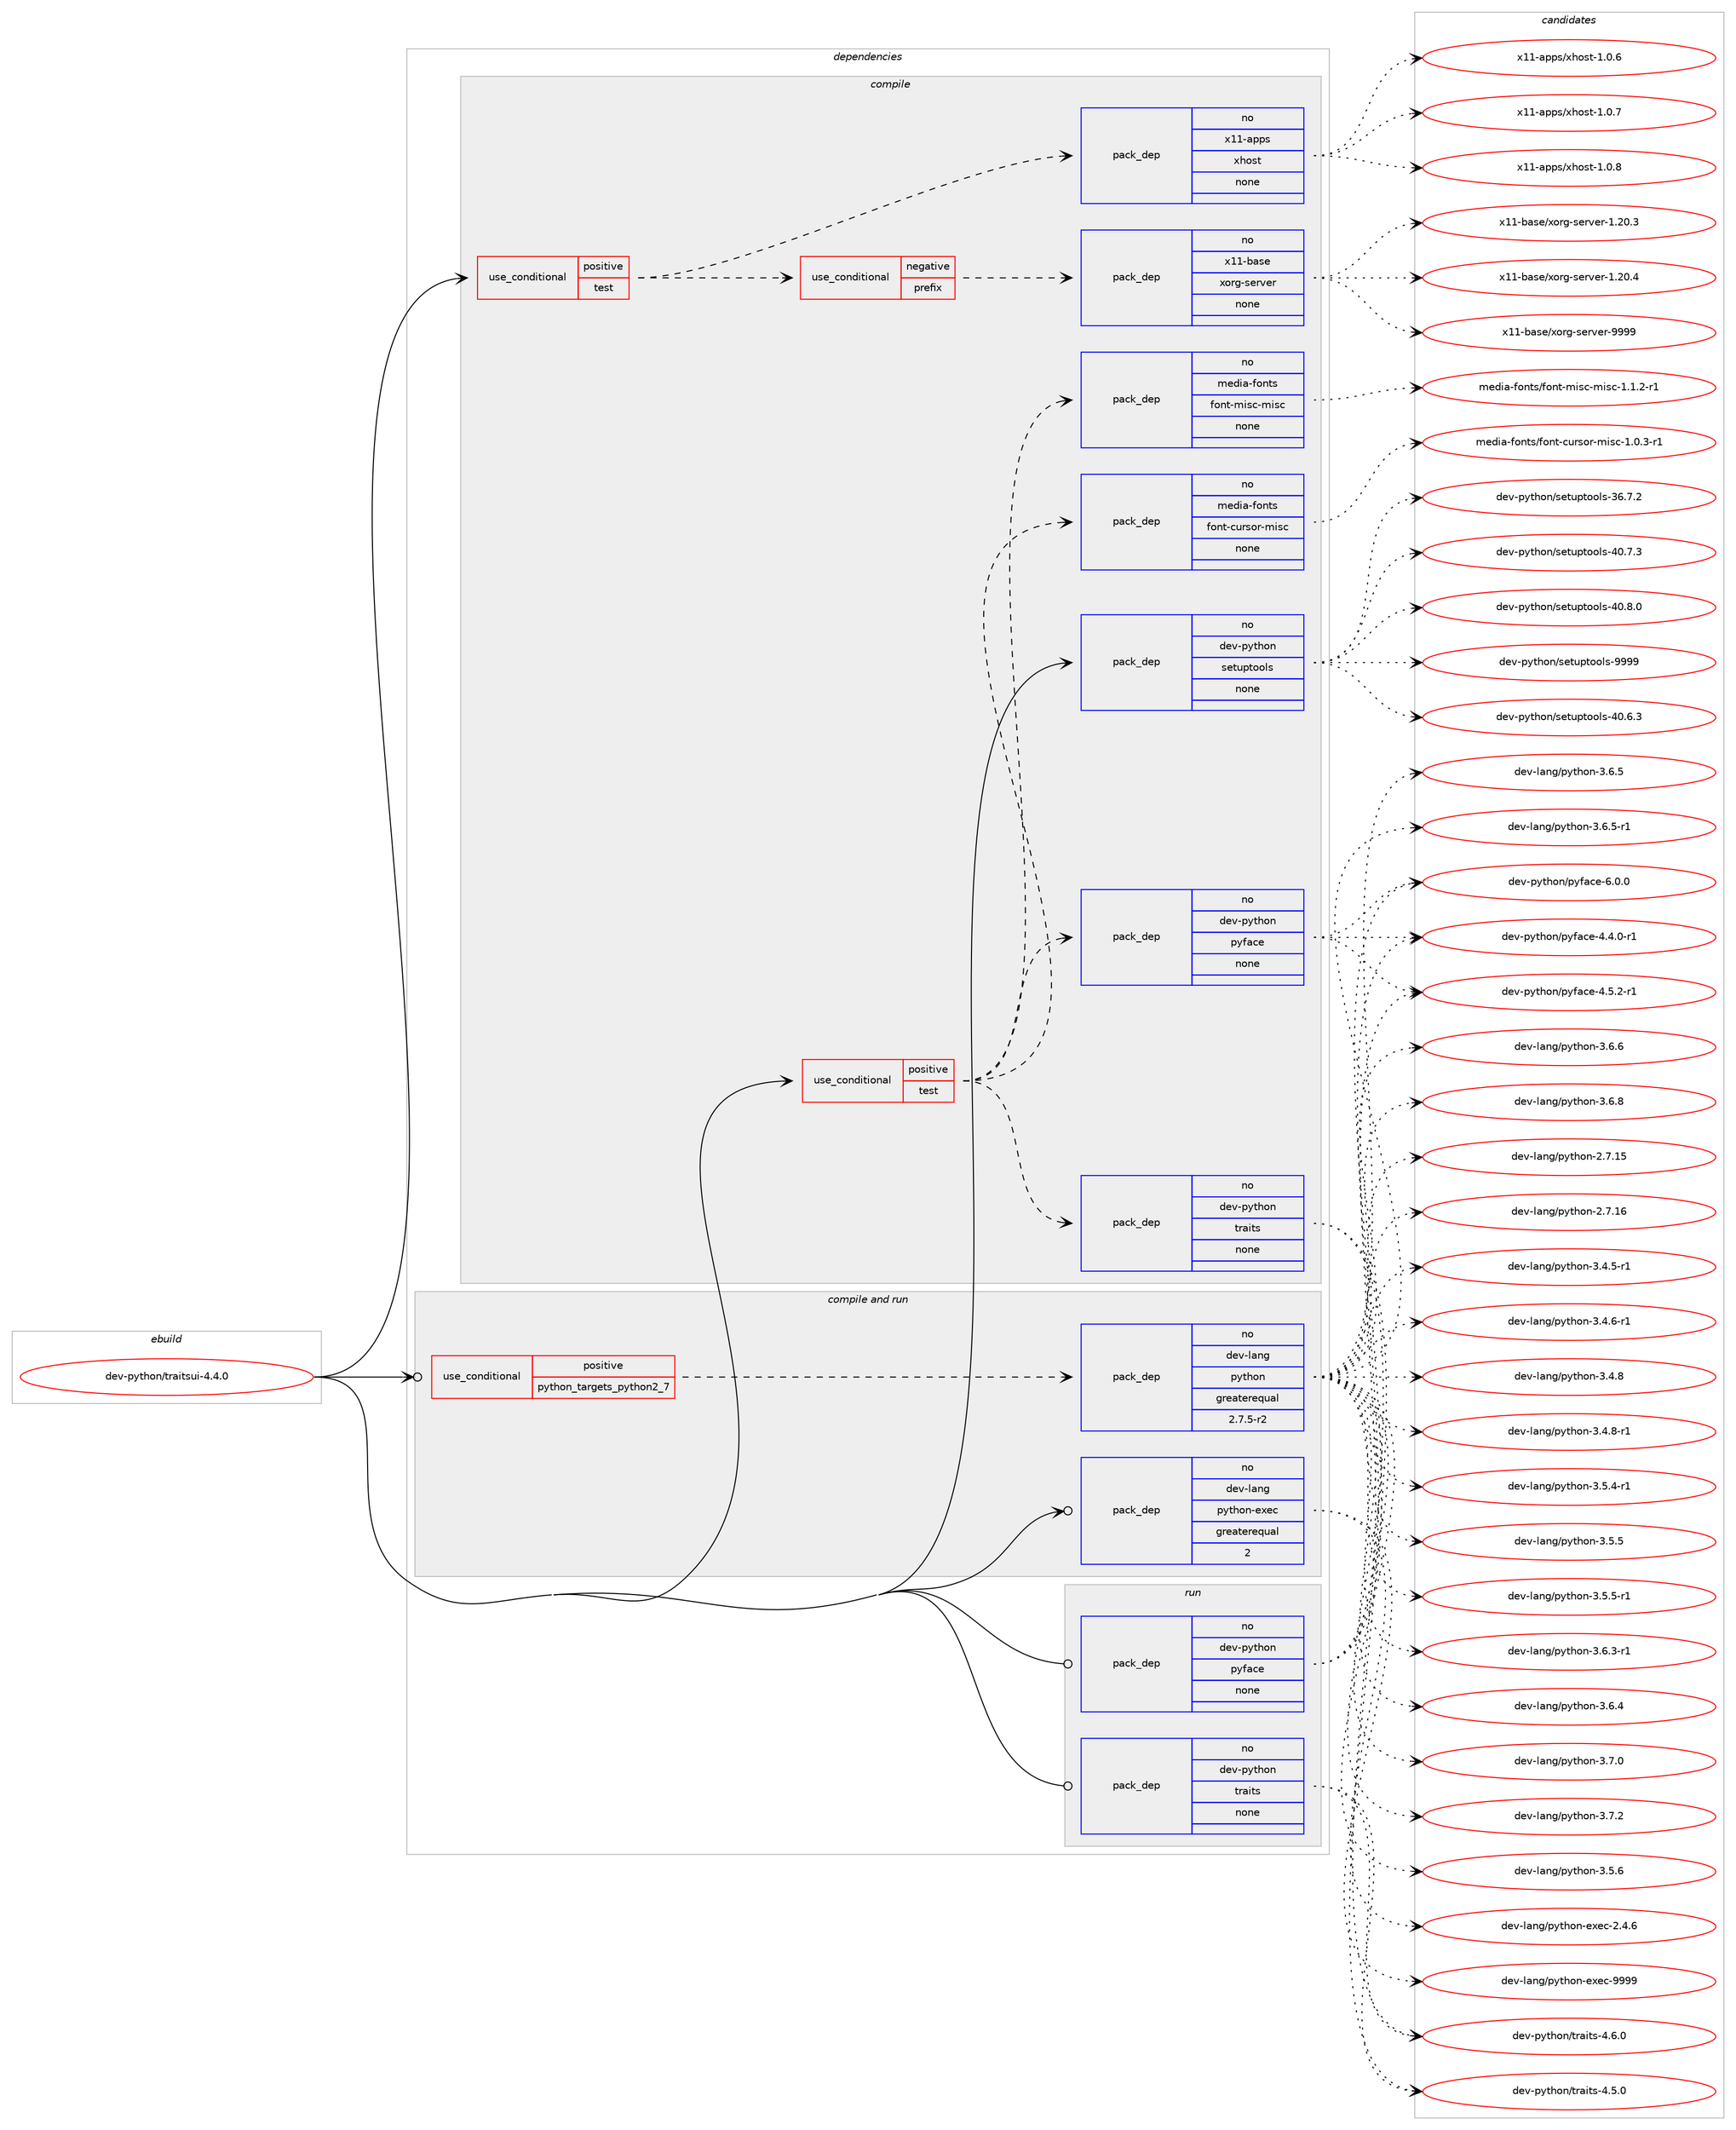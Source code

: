 digraph prolog {

# *************
# Graph options
# *************

newrank=true;
concentrate=true;
compound=true;
graph [rankdir=LR,fontname=Helvetica,fontsize=10,ranksep=1.5];#, ranksep=2.5, nodesep=0.2];
edge  [arrowhead=vee];
node  [fontname=Helvetica,fontsize=10];

# **********
# The ebuild
# **********

subgraph cluster_leftcol {
color=gray;
rank=same;
label=<<i>ebuild</i>>;
id [label="dev-python/traitsui-4.4.0", color=red, width=4, href="../dev-python/traitsui-4.4.0.svg"];
}

# ****************
# The dependencies
# ****************

subgraph cluster_midcol {
color=gray;
label=<<i>dependencies</i>>;
subgraph cluster_compile {
fillcolor="#eeeeee";
style=filled;
label=<<i>compile</i>>;
subgraph cond385937 {
dependency1445138 [label=<<TABLE BORDER="0" CELLBORDER="1" CELLSPACING="0" CELLPADDING="4"><TR><TD ROWSPAN="3" CELLPADDING="10">use_conditional</TD></TR><TR><TD>positive</TD></TR><TR><TD>test</TD></TR></TABLE>>, shape=none, color=red];
subgraph cond385938 {
dependency1445139 [label=<<TABLE BORDER="0" CELLBORDER="1" CELLSPACING="0" CELLPADDING="4"><TR><TD ROWSPAN="3" CELLPADDING="10">use_conditional</TD></TR><TR><TD>negative</TD></TR><TR><TD>prefix</TD></TR></TABLE>>, shape=none, color=red];
subgraph pack1035838 {
dependency1445140 [label=<<TABLE BORDER="0" CELLBORDER="1" CELLSPACING="0" CELLPADDING="4" WIDTH="220"><TR><TD ROWSPAN="6" CELLPADDING="30">pack_dep</TD></TR><TR><TD WIDTH="110">no</TD></TR><TR><TD>x11-base</TD></TR><TR><TD>xorg-server</TD></TR><TR><TD>none</TD></TR><TR><TD></TD></TR></TABLE>>, shape=none, color=blue];
}
dependency1445139:e -> dependency1445140:w [weight=20,style="dashed",arrowhead="vee"];
}
dependency1445138:e -> dependency1445139:w [weight=20,style="dashed",arrowhead="vee"];
subgraph pack1035839 {
dependency1445141 [label=<<TABLE BORDER="0" CELLBORDER="1" CELLSPACING="0" CELLPADDING="4" WIDTH="220"><TR><TD ROWSPAN="6" CELLPADDING="30">pack_dep</TD></TR><TR><TD WIDTH="110">no</TD></TR><TR><TD>x11-apps</TD></TR><TR><TD>xhost</TD></TR><TR><TD>none</TD></TR><TR><TD></TD></TR></TABLE>>, shape=none, color=blue];
}
dependency1445138:e -> dependency1445141:w [weight=20,style="dashed",arrowhead="vee"];
}
id:e -> dependency1445138:w [weight=20,style="solid",arrowhead="vee"];
subgraph cond385939 {
dependency1445142 [label=<<TABLE BORDER="0" CELLBORDER="1" CELLSPACING="0" CELLPADDING="4"><TR><TD ROWSPAN="3" CELLPADDING="10">use_conditional</TD></TR><TR><TD>positive</TD></TR><TR><TD>test</TD></TR></TABLE>>, shape=none, color=red];
subgraph pack1035840 {
dependency1445143 [label=<<TABLE BORDER="0" CELLBORDER="1" CELLSPACING="0" CELLPADDING="4" WIDTH="220"><TR><TD ROWSPAN="6" CELLPADDING="30">pack_dep</TD></TR><TR><TD WIDTH="110">no</TD></TR><TR><TD>dev-python</TD></TR><TR><TD>pyface</TD></TR><TR><TD>none</TD></TR><TR><TD></TD></TR></TABLE>>, shape=none, color=blue];
}
dependency1445142:e -> dependency1445143:w [weight=20,style="dashed",arrowhead="vee"];
subgraph pack1035841 {
dependency1445144 [label=<<TABLE BORDER="0" CELLBORDER="1" CELLSPACING="0" CELLPADDING="4" WIDTH="220"><TR><TD ROWSPAN="6" CELLPADDING="30">pack_dep</TD></TR><TR><TD WIDTH="110">no</TD></TR><TR><TD>dev-python</TD></TR><TR><TD>traits</TD></TR><TR><TD>none</TD></TR><TR><TD></TD></TR></TABLE>>, shape=none, color=blue];
}
dependency1445142:e -> dependency1445144:w [weight=20,style="dashed",arrowhead="vee"];
subgraph pack1035842 {
dependency1445145 [label=<<TABLE BORDER="0" CELLBORDER="1" CELLSPACING="0" CELLPADDING="4" WIDTH="220"><TR><TD ROWSPAN="6" CELLPADDING="30">pack_dep</TD></TR><TR><TD WIDTH="110">no</TD></TR><TR><TD>media-fonts</TD></TR><TR><TD>font-cursor-misc</TD></TR><TR><TD>none</TD></TR><TR><TD></TD></TR></TABLE>>, shape=none, color=blue];
}
dependency1445142:e -> dependency1445145:w [weight=20,style="dashed",arrowhead="vee"];
subgraph pack1035843 {
dependency1445146 [label=<<TABLE BORDER="0" CELLBORDER="1" CELLSPACING="0" CELLPADDING="4" WIDTH="220"><TR><TD ROWSPAN="6" CELLPADDING="30">pack_dep</TD></TR><TR><TD WIDTH="110">no</TD></TR><TR><TD>media-fonts</TD></TR><TR><TD>font-misc-misc</TD></TR><TR><TD>none</TD></TR><TR><TD></TD></TR></TABLE>>, shape=none, color=blue];
}
dependency1445142:e -> dependency1445146:w [weight=20,style="dashed",arrowhead="vee"];
}
id:e -> dependency1445142:w [weight=20,style="solid",arrowhead="vee"];
subgraph pack1035844 {
dependency1445147 [label=<<TABLE BORDER="0" CELLBORDER="1" CELLSPACING="0" CELLPADDING="4" WIDTH="220"><TR><TD ROWSPAN="6" CELLPADDING="30">pack_dep</TD></TR><TR><TD WIDTH="110">no</TD></TR><TR><TD>dev-python</TD></TR><TR><TD>setuptools</TD></TR><TR><TD>none</TD></TR><TR><TD></TD></TR></TABLE>>, shape=none, color=blue];
}
id:e -> dependency1445147:w [weight=20,style="solid",arrowhead="vee"];
}
subgraph cluster_compileandrun {
fillcolor="#eeeeee";
style=filled;
label=<<i>compile and run</i>>;
subgraph cond385940 {
dependency1445148 [label=<<TABLE BORDER="0" CELLBORDER="1" CELLSPACING="0" CELLPADDING="4"><TR><TD ROWSPAN="3" CELLPADDING="10">use_conditional</TD></TR><TR><TD>positive</TD></TR><TR><TD>python_targets_python2_7</TD></TR></TABLE>>, shape=none, color=red];
subgraph pack1035845 {
dependency1445149 [label=<<TABLE BORDER="0" CELLBORDER="1" CELLSPACING="0" CELLPADDING="4" WIDTH="220"><TR><TD ROWSPAN="6" CELLPADDING="30">pack_dep</TD></TR><TR><TD WIDTH="110">no</TD></TR><TR><TD>dev-lang</TD></TR><TR><TD>python</TD></TR><TR><TD>greaterequal</TD></TR><TR><TD>2.7.5-r2</TD></TR></TABLE>>, shape=none, color=blue];
}
dependency1445148:e -> dependency1445149:w [weight=20,style="dashed",arrowhead="vee"];
}
id:e -> dependency1445148:w [weight=20,style="solid",arrowhead="odotvee"];
subgraph pack1035846 {
dependency1445150 [label=<<TABLE BORDER="0" CELLBORDER="1" CELLSPACING="0" CELLPADDING="4" WIDTH="220"><TR><TD ROWSPAN="6" CELLPADDING="30">pack_dep</TD></TR><TR><TD WIDTH="110">no</TD></TR><TR><TD>dev-lang</TD></TR><TR><TD>python-exec</TD></TR><TR><TD>greaterequal</TD></TR><TR><TD>2</TD></TR></TABLE>>, shape=none, color=blue];
}
id:e -> dependency1445150:w [weight=20,style="solid",arrowhead="odotvee"];
}
subgraph cluster_run {
fillcolor="#eeeeee";
style=filled;
label=<<i>run</i>>;
subgraph pack1035847 {
dependency1445151 [label=<<TABLE BORDER="0" CELLBORDER="1" CELLSPACING="0" CELLPADDING="4" WIDTH="220"><TR><TD ROWSPAN="6" CELLPADDING="30">pack_dep</TD></TR><TR><TD WIDTH="110">no</TD></TR><TR><TD>dev-python</TD></TR><TR><TD>pyface</TD></TR><TR><TD>none</TD></TR><TR><TD></TD></TR></TABLE>>, shape=none, color=blue];
}
id:e -> dependency1445151:w [weight=20,style="solid",arrowhead="odot"];
subgraph pack1035848 {
dependency1445152 [label=<<TABLE BORDER="0" CELLBORDER="1" CELLSPACING="0" CELLPADDING="4" WIDTH="220"><TR><TD ROWSPAN="6" CELLPADDING="30">pack_dep</TD></TR><TR><TD WIDTH="110">no</TD></TR><TR><TD>dev-python</TD></TR><TR><TD>traits</TD></TR><TR><TD>none</TD></TR><TR><TD></TD></TR></TABLE>>, shape=none, color=blue];
}
id:e -> dependency1445152:w [weight=20,style="solid",arrowhead="odot"];
}
}

# **************
# The candidates
# **************

subgraph cluster_choices {
rank=same;
color=gray;
label=<<i>candidates</i>>;

subgraph choice1035838 {
color=black;
nodesep=1;
choice1204949459897115101471201111141034511510111411810111445494650484651 [label="x11-base/xorg-server-1.20.3", color=red, width=4,href="../x11-base/xorg-server-1.20.3.svg"];
choice1204949459897115101471201111141034511510111411810111445494650484652 [label="x11-base/xorg-server-1.20.4", color=red, width=4,href="../x11-base/xorg-server-1.20.4.svg"];
choice120494945989711510147120111114103451151011141181011144557575757 [label="x11-base/xorg-server-9999", color=red, width=4,href="../x11-base/xorg-server-9999.svg"];
dependency1445140:e -> choice1204949459897115101471201111141034511510111411810111445494650484651:w [style=dotted,weight="100"];
dependency1445140:e -> choice1204949459897115101471201111141034511510111411810111445494650484652:w [style=dotted,weight="100"];
dependency1445140:e -> choice120494945989711510147120111114103451151011141181011144557575757:w [style=dotted,weight="100"];
}
subgraph choice1035839 {
color=black;
nodesep=1;
choice1204949459711211211547120104111115116454946484654 [label="x11-apps/xhost-1.0.6", color=red, width=4,href="../x11-apps/xhost-1.0.6.svg"];
choice1204949459711211211547120104111115116454946484655 [label="x11-apps/xhost-1.0.7", color=red, width=4,href="../x11-apps/xhost-1.0.7.svg"];
choice1204949459711211211547120104111115116454946484656 [label="x11-apps/xhost-1.0.8", color=red, width=4,href="../x11-apps/xhost-1.0.8.svg"];
dependency1445141:e -> choice1204949459711211211547120104111115116454946484654:w [style=dotted,weight="100"];
dependency1445141:e -> choice1204949459711211211547120104111115116454946484655:w [style=dotted,weight="100"];
dependency1445141:e -> choice1204949459711211211547120104111115116454946484656:w [style=dotted,weight="100"];
}
subgraph choice1035840 {
color=black;
nodesep=1;
choice100101118451121211161041111104711212110297991014552465246484511449 [label="dev-python/pyface-4.4.0-r1", color=red, width=4,href="../dev-python/pyface-4.4.0-r1.svg"];
choice100101118451121211161041111104711212110297991014552465346504511449 [label="dev-python/pyface-4.5.2-r1", color=red, width=4,href="../dev-python/pyface-4.5.2-r1.svg"];
choice10010111845112121116104111110471121211029799101455446484648 [label="dev-python/pyface-6.0.0", color=red, width=4,href="../dev-python/pyface-6.0.0.svg"];
dependency1445143:e -> choice100101118451121211161041111104711212110297991014552465246484511449:w [style=dotted,weight="100"];
dependency1445143:e -> choice100101118451121211161041111104711212110297991014552465346504511449:w [style=dotted,weight="100"];
dependency1445143:e -> choice10010111845112121116104111110471121211029799101455446484648:w [style=dotted,weight="100"];
}
subgraph choice1035841 {
color=black;
nodesep=1;
choice100101118451121211161041111104711611497105116115455246534648 [label="dev-python/traits-4.5.0", color=red, width=4,href="../dev-python/traits-4.5.0.svg"];
choice100101118451121211161041111104711611497105116115455246544648 [label="dev-python/traits-4.6.0", color=red, width=4,href="../dev-python/traits-4.6.0.svg"];
dependency1445144:e -> choice100101118451121211161041111104711611497105116115455246534648:w [style=dotted,weight="100"];
dependency1445144:e -> choice100101118451121211161041111104711611497105116115455246544648:w [style=dotted,weight="100"];
}
subgraph choice1035842 {
color=black;
nodesep=1;
choice109101100105974510211111011611547102111110116459911711411511111445109105115994549464846514511449 [label="media-fonts/font-cursor-misc-1.0.3-r1", color=red, width=4,href="../media-fonts/font-cursor-misc-1.0.3-r1.svg"];
dependency1445145:e -> choice109101100105974510211111011611547102111110116459911711411511111445109105115994549464846514511449:w [style=dotted,weight="100"];
}
subgraph choice1035843 {
color=black;
nodesep=1;
choice109101100105974510211111011611547102111110116451091051159945109105115994549464946504511449 [label="media-fonts/font-misc-misc-1.1.2-r1", color=red, width=4,href="../media-fonts/font-misc-misc-1.1.2-r1.svg"];
dependency1445146:e -> choice109101100105974510211111011611547102111110116451091051159945109105115994549464946504511449:w [style=dotted,weight="100"];
}
subgraph choice1035844 {
color=black;
nodesep=1;
choice100101118451121211161041111104711510111611711211611111110811545515446554650 [label="dev-python/setuptools-36.7.2", color=red, width=4,href="../dev-python/setuptools-36.7.2.svg"];
choice100101118451121211161041111104711510111611711211611111110811545524846544651 [label="dev-python/setuptools-40.6.3", color=red, width=4,href="../dev-python/setuptools-40.6.3.svg"];
choice100101118451121211161041111104711510111611711211611111110811545524846554651 [label="dev-python/setuptools-40.7.3", color=red, width=4,href="../dev-python/setuptools-40.7.3.svg"];
choice100101118451121211161041111104711510111611711211611111110811545524846564648 [label="dev-python/setuptools-40.8.0", color=red, width=4,href="../dev-python/setuptools-40.8.0.svg"];
choice10010111845112121116104111110471151011161171121161111111081154557575757 [label="dev-python/setuptools-9999", color=red, width=4,href="../dev-python/setuptools-9999.svg"];
dependency1445147:e -> choice100101118451121211161041111104711510111611711211611111110811545515446554650:w [style=dotted,weight="100"];
dependency1445147:e -> choice100101118451121211161041111104711510111611711211611111110811545524846544651:w [style=dotted,weight="100"];
dependency1445147:e -> choice100101118451121211161041111104711510111611711211611111110811545524846554651:w [style=dotted,weight="100"];
dependency1445147:e -> choice100101118451121211161041111104711510111611711211611111110811545524846564648:w [style=dotted,weight="100"];
dependency1445147:e -> choice10010111845112121116104111110471151011161171121161111111081154557575757:w [style=dotted,weight="100"];
}
subgraph choice1035845 {
color=black;
nodesep=1;
choice10010111845108971101034711212111610411111045504655464953 [label="dev-lang/python-2.7.15", color=red, width=4,href="../dev-lang/python-2.7.15.svg"];
choice10010111845108971101034711212111610411111045504655464954 [label="dev-lang/python-2.7.16", color=red, width=4,href="../dev-lang/python-2.7.16.svg"];
choice1001011184510897110103471121211161041111104551465246534511449 [label="dev-lang/python-3.4.5-r1", color=red, width=4,href="../dev-lang/python-3.4.5-r1.svg"];
choice1001011184510897110103471121211161041111104551465246544511449 [label="dev-lang/python-3.4.6-r1", color=red, width=4,href="../dev-lang/python-3.4.6-r1.svg"];
choice100101118451089711010347112121116104111110455146524656 [label="dev-lang/python-3.4.8", color=red, width=4,href="../dev-lang/python-3.4.8.svg"];
choice1001011184510897110103471121211161041111104551465246564511449 [label="dev-lang/python-3.4.8-r1", color=red, width=4,href="../dev-lang/python-3.4.8-r1.svg"];
choice1001011184510897110103471121211161041111104551465346524511449 [label="dev-lang/python-3.5.4-r1", color=red, width=4,href="../dev-lang/python-3.5.4-r1.svg"];
choice100101118451089711010347112121116104111110455146534653 [label="dev-lang/python-3.5.5", color=red, width=4,href="../dev-lang/python-3.5.5.svg"];
choice1001011184510897110103471121211161041111104551465346534511449 [label="dev-lang/python-3.5.5-r1", color=red, width=4,href="../dev-lang/python-3.5.5-r1.svg"];
choice100101118451089711010347112121116104111110455146534654 [label="dev-lang/python-3.5.6", color=red, width=4,href="../dev-lang/python-3.5.6.svg"];
choice1001011184510897110103471121211161041111104551465446514511449 [label="dev-lang/python-3.6.3-r1", color=red, width=4,href="../dev-lang/python-3.6.3-r1.svg"];
choice100101118451089711010347112121116104111110455146544652 [label="dev-lang/python-3.6.4", color=red, width=4,href="../dev-lang/python-3.6.4.svg"];
choice100101118451089711010347112121116104111110455146544653 [label="dev-lang/python-3.6.5", color=red, width=4,href="../dev-lang/python-3.6.5.svg"];
choice1001011184510897110103471121211161041111104551465446534511449 [label="dev-lang/python-3.6.5-r1", color=red, width=4,href="../dev-lang/python-3.6.5-r1.svg"];
choice100101118451089711010347112121116104111110455146544654 [label="dev-lang/python-3.6.6", color=red, width=4,href="../dev-lang/python-3.6.6.svg"];
choice100101118451089711010347112121116104111110455146544656 [label="dev-lang/python-3.6.8", color=red, width=4,href="../dev-lang/python-3.6.8.svg"];
choice100101118451089711010347112121116104111110455146554648 [label="dev-lang/python-3.7.0", color=red, width=4,href="../dev-lang/python-3.7.0.svg"];
choice100101118451089711010347112121116104111110455146554650 [label="dev-lang/python-3.7.2", color=red, width=4,href="../dev-lang/python-3.7.2.svg"];
dependency1445149:e -> choice10010111845108971101034711212111610411111045504655464953:w [style=dotted,weight="100"];
dependency1445149:e -> choice10010111845108971101034711212111610411111045504655464954:w [style=dotted,weight="100"];
dependency1445149:e -> choice1001011184510897110103471121211161041111104551465246534511449:w [style=dotted,weight="100"];
dependency1445149:e -> choice1001011184510897110103471121211161041111104551465246544511449:w [style=dotted,weight="100"];
dependency1445149:e -> choice100101118451089711010347112121116104111110455146524656:w [style=dotted,weight="100"];
dependency1445149:e -> choice1001011184510897110103471121211161041111104551465246564511449:w [style=dotted,weight="100"];
dependency1445149:e -> choice1001011184510897110103471121211161041111104551465346524511449:w [style=dotted,weight="100"];
dependency1445149:e -> choice100101118451089711010347112121116104111110455146534653:w [style=dotted,weight="100"];
dependency1445149:e -> choice1001011184510897110103471121211161041111104551465346534511449:w [style=dotted,weight="100"];
dependency1445149:e -> choice100101118451089711010347112121116104111110455146534654:w [style=dotted,weight="100"];
dependency1445149:e -> choice1001011184510897110103471121211161041111104551465446514511449:w [style=dotted,weight="100"];
dependency1445149:e -> choice100101118451089711010347112121116104111110455146544652:w [style=dotted,weight="100"];
dependency1445149:e -> choice100101118451089711010347112121116104111110455146544653:w [style=dotted,weight="100"];
dependency1445149:e -> choice1001011184510897110103471121211161041111104551465446534511449:w [style=dotted,weight="100"];
dependency1445149:e -> choice100101118451089711010347112121116104111110455146544654:w [style=dotted,weight="100"];
dependency1445149:e -> choice100101118451089711010347112121116104111110455146544656:w [style=dotted,weight="100"];
dependency1445149:e -> choice100101118451089711010347112121116104111110455146554648:w [style=dotted,weight="100"];
dependency1445149:e -> choice100101118451089711010347112121116104111110455146554650:w [style=dotted,weight="100"];
}
subgraph choice1035846 {
color=black;
nodesep=1;
choice1001011184510897110103471121211161041111104510112010199455046524654 [label="dev-lang/python-exec-2.4.6", color=red, width=4,href="../dev-lang/python-exec-2.4.6.svg"];
choice10010111845108971101034711212111610411111045101120101994557575757 [label="dev-lang/python-exec-9999", color=red, width=4,href="../dev-lang/python-exec-9999.svg"];
dependency1445150:e -> choice1001011184510897110103471121211161041111104510112010199455046524654:w [style=dotted,weight="100"];
dependency1445150:e -> choice10010111845108971101034711212111610411111045101120101994557575757:w [style=dotted,weight="100"];
}
subgraph choice1035847 {
color=black;
nodesep=1;
choice100101118451121211161041111104711212110297991014552465246484511449 [label="dev-python/pyface-4.4.0-r1", color=red, width=4,href="../dev-python/pyface-4.4.0-r1.svg"];
choice100101118451121211161041111104711212110297991014552465346504511449 [label="dev-python/pyface-4.5.2-r1", color=red, width=4,href="../dev-python/pyface-4.5.2-r1.svg"];
choice10010111845112121116104111110471121211029799101455446484648 [label="dev-python/pyface-6.0.0", color=red, width=4,href="../dev-python/pyface-6.0.0.svg"];
dependency1445151:e -> choice100101118451121211161041111104711212110297991014552465246484511449:w [style=dotted,weight="100"];
dependency1445151:e -> choice100101118451121211161041111104711212110297991014552465346504511449:w [style=dotted,weight="100"];
dependency1445151:e -> choice10010111845112121116104111110471121211029799101455446484648:w [style=dotted,weight="100"];
}
subgraph choice1035848 {
color=black;
nodesep=1;
choice100101118451121211161041111104711611497105116115455246534648 [label="dev-python/traits-4.5.0", color=red, width=4,href="../dev-python/traits-4.5.0.svg"];
choice100101118451121211161041111104711611497105116115455246544648 [label="dev-python/traits-4.6.0", color=red, width=4,href="../dev-python/traits-4.6.0.svg"];
dependency1445152:e -> choice100101118451121211161041111104711611497105116115455246534648:w [style=dotted,weight="100"];
dependency1445152:e -> choice100101118451121211161041111104711611497105116115455246544648:w [style=dotted,weight="100"];
}
}

}
